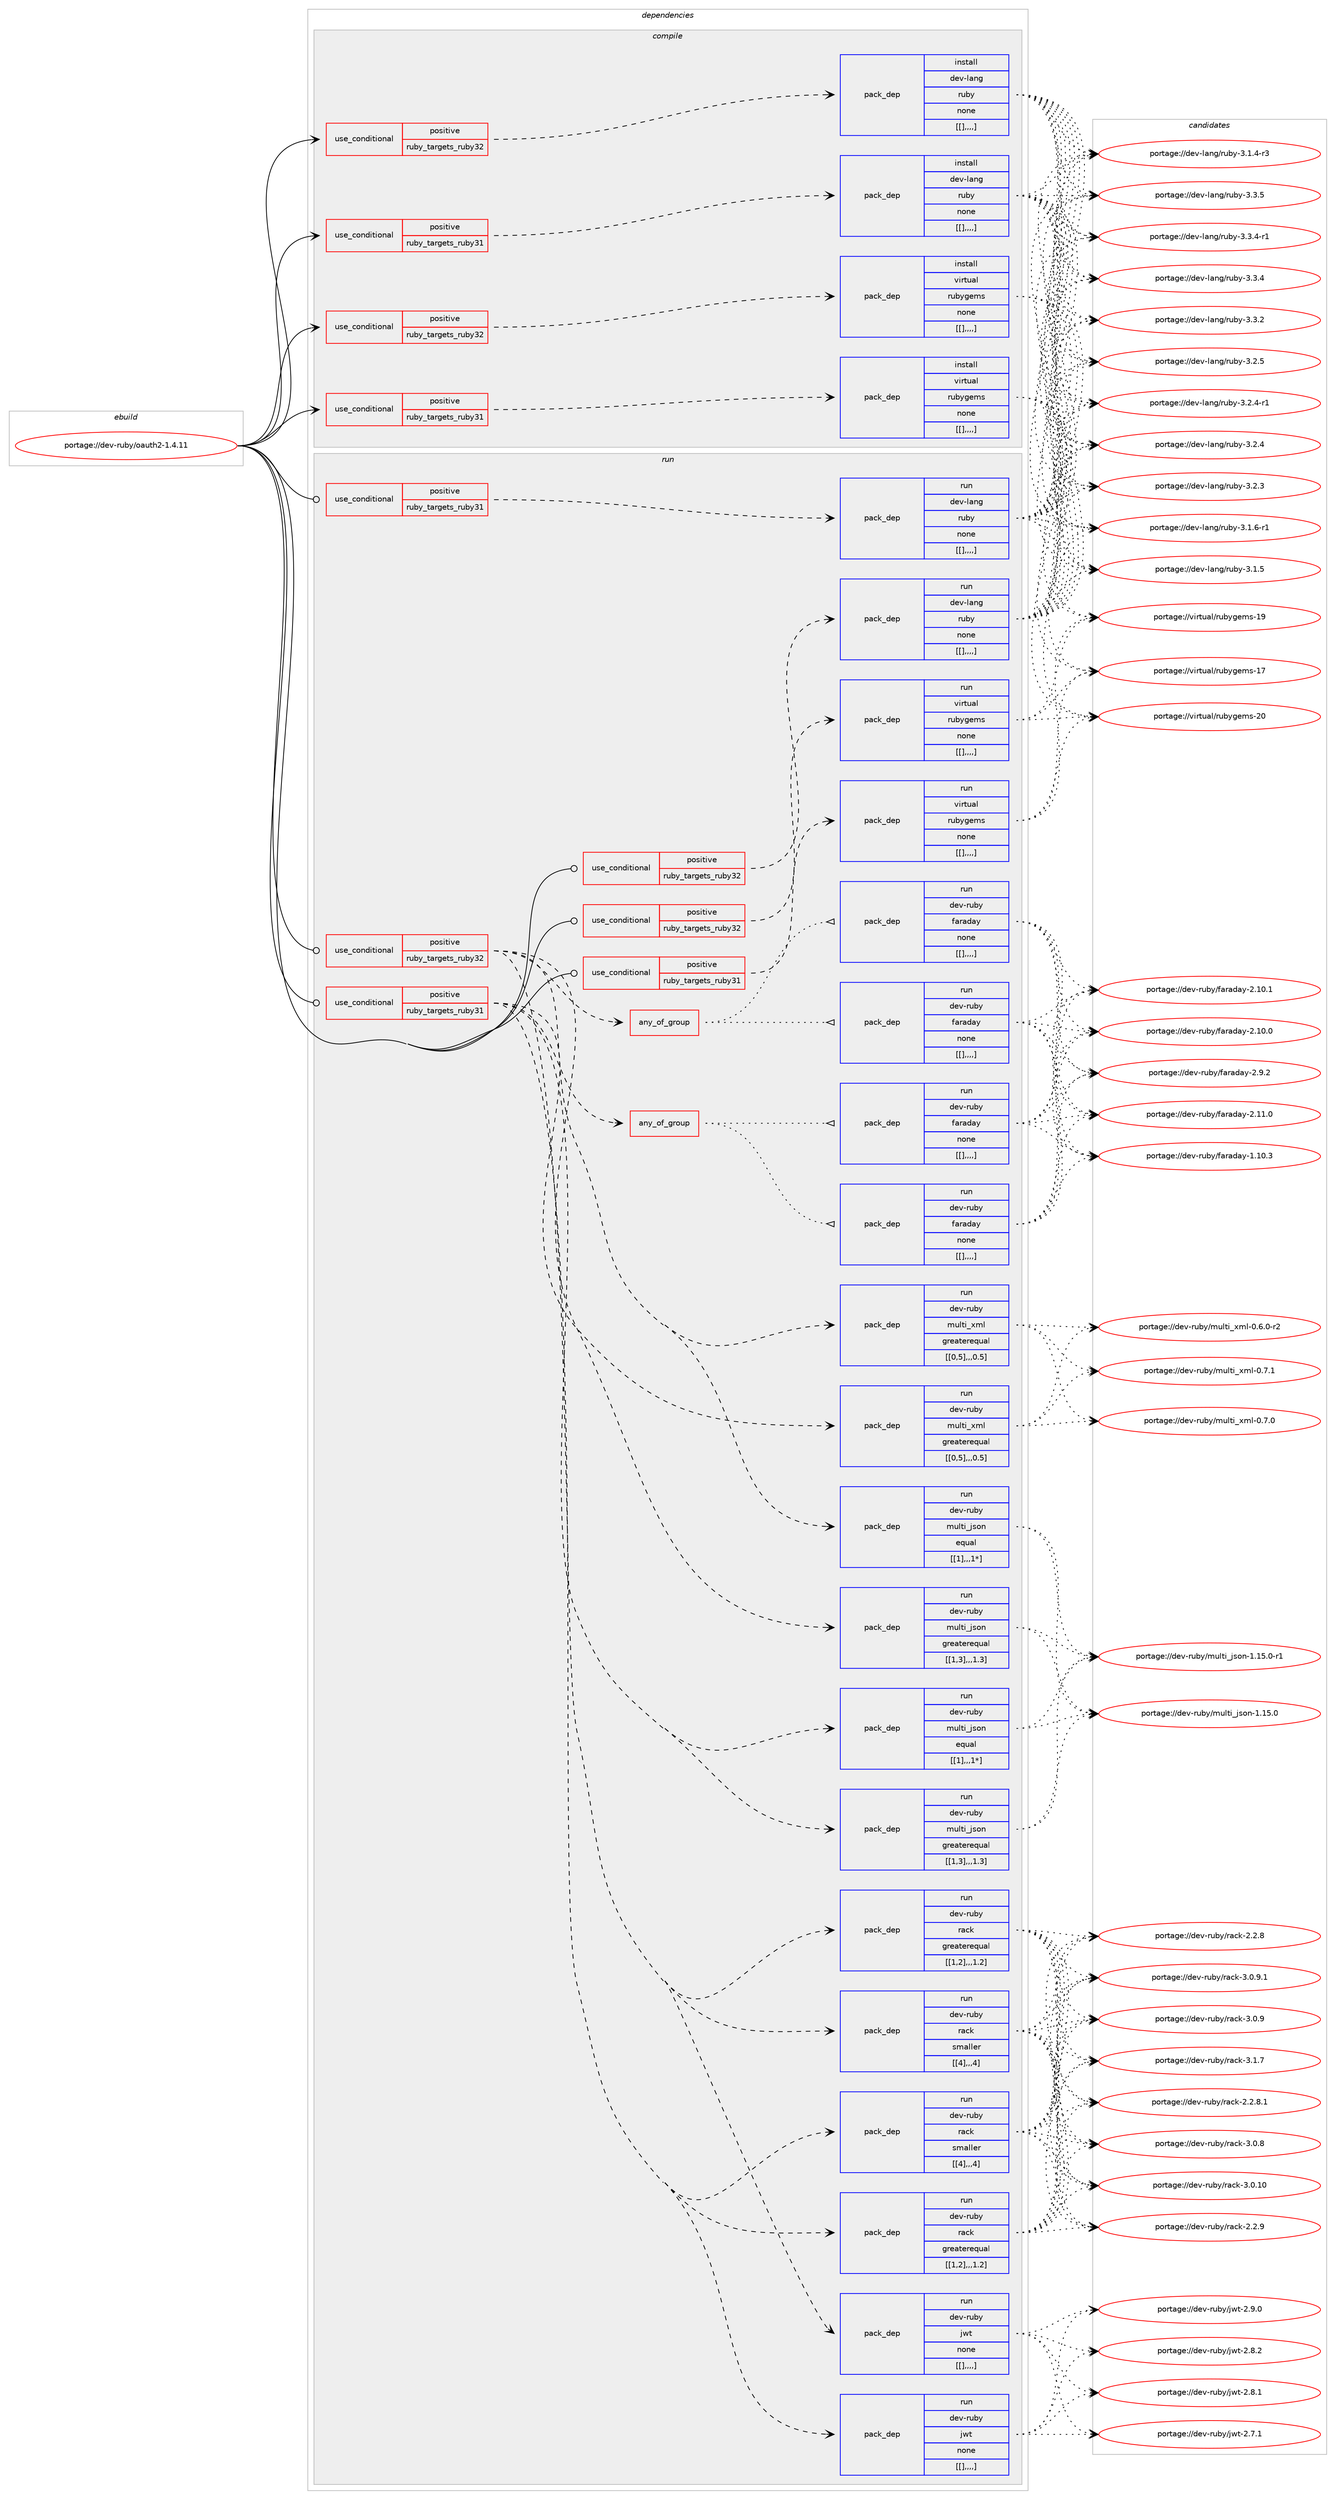 digraph prolog {

# *************
# Graph options
# *************

newrank=true;
concentrate=true;
compound=true;
graph [rankdir=LR,fontname=Helvetica,fontsize=10,ranksep=1.5];#, ranksep=2.5, nodesep=0.2];
edge  [arrowhead=vee];
node  [fontname=Helvetica,fontsize=10];

# **********
# The ebuild
# **********

subgraph cluster_leftcol {
color=gray;
label=<<i>ebuild</i>>;
id [label="portage://dev-ruby/oauth2-1.4.11", color=red, width=4, href="../dev-ruby/oauth2-1.4.11.svg"];
}

# ****************
# The dependencies
# ****************

subgraph cluster_midcol {
color=gray;
label=<<i>dependencies</i>>;
subgraph cluster_compile {
fillcolor="#eeeeee";
style=filled;
label=<<i>compile</i>>;
subgraph cond54265 {
dependency197457 [label=<<TABLE BORDER="0" CELLBORDER="1" CELLSPACING="0" CELLPADDING="4"><TR><TD ROWSPAN="3" CELLPADDING="10">use_conditional</TD></TR><TR><TD>positive</TD></TR><TR><TD>ruby_targets_ruby31</TD></TR></TABLE>>, shape=none, color=red];
subgraph pack141853 {
dependency197458 [label=<<TABLE BORDER="0" CELLBORDER="1" CELLSPACING="0" CELLPADDING="4" WIDTH="220"><TR><TD ROWSPAN="6" CELLPADDING="30">pack_dep</TD></TR><TR><TD WIDTH="110">install</TD></TR><TR><TD>dev-lang</TD></TR><TR><TD>ruby</TD></TR><TR><TD>none</TD></TR><TR><TD>[[],,,,]</TD></TR></TABLE>>, shape=none, color=blue];
}
dependency197457:e -> dependency197458:w [weight=20,style="dashed",arrowhead="vee"];
}
id:e -> dependency197457:w [weight=20,style="solid",arrowhead="vee"];
subgraph cond54266 {
dependency197459 [label=<<TABLE BORDER="0" CELLBORDER="1" CELLSPACING="0" CELLPADDING="4"><TR><TD ROWSPAN="3" CELLPADDING="10">use_conditional</TD></TR><TR><TD>positive</TD></TR><TR><TD>ruby_targets_ruby31</TD></TR></TABLE>>, shape=none, color=red];
subgraph pack141854 {
dependency197460 [label=<<TABLE BORDER="0" CELLBORDER="1" CELLSPACING="0" CELLPADDING="4" WIDTH="220"><TR><TD ROWSPAN="6" CELLPADDING="30">pack_dep</TD></TR><TR><TD WIDTH="110">install</TD></TR><TR><TD>virtual</TD></TR><TR><TD>rubygems</TD></TR><TR><TD>none</TD></TR><TR><TD>[[],,,,]</TD></TR></TABLE>>, shape=none, color=blue];
}
dependency197459:e -> dependency197460:w [weight=20,style="dashed",arrowhead="vee"];
}
id:e -> dependency197459:w [weight=20,style="solid",arrowhead="vee"];
subgraph cond54267 {
dependency197461 [label=<<TABLE BORDER="0" CELLBORDER="1" CELLSPACING="0" CELLPADDING="4"><TR><TD ROWSPAN="3" CELLPADDING="10">use_conditional</TD></TR><TR><TD>positive</TD></TR><TR><TD>ruby_targets_ruby32</TD></TR></TABLE>>, shape=none, color=red];
subgraph pack141855 {
dependency197462 [label=<<TABLE BORDER="0" CELLBORDER="1" CELLSPACING="0" CELLPADDING="4" WIDTH="220"><TR><TD ROWSPAN="6" CELLPADDING="30">pack_dep</TD></TR><TR><TD WIDTH="110">install</TD></TR><TR><TD>dev-lang</TD></TR><TR><TD>ruby</TD></TR><TR><TD>none</TD></TR><TR><TD>[[],,,,]</TD></TR></TABLE>>, shape=none, color=blue];
}
dependency197461:e -> dependency197462:w [weight=20,style="dashed",arrowhead="vee"];
}
id:e -> dependency197461:w [weight=20,style="solid",arrowhead="vee"];
subgraph cond54268 {
dependency197463 [label=<<TABLE BORDER="0" CELLBORDER="1" CELLSPACING="0" CELLPADDING="4"><TR><TD ROWSPAN="3" CELLPADDING="10">use_conditional</TD></TR><TR><TD>positive</TD></TR><TR><TD>ruby_targets_ruby32</TD></TR></TABLE>>, shape=none, color=red];
subgraph pack141856 {
dependency197464 [label=<<TABLE BORDER="0" CELLBORDER="1" CELLSPACING="0" CELLPADDING="4" WIDTH="220"><TR><TD ROWSPAN="6" CELLPADDING="30">pack_dep</TD></TR><TR><TD WIDTH="110">install</TD></TR><TR><TD>virtual</TD></TR><TR><TD>rubygems</TD></TR><TR><TD>none</TD></TR><TR><TD>[[],,,,]</TD></TR></TABLE>>, shape=none, color=blue];
}
dependency197463:e -> dependency197464:w [weight=20,style="dashed",arrowhead="vee"];
}
id:e -> dependency197463:w [weight=20,style="solid",arrowhead="vee"];
}
subgraph cluster_compileandrun {
fillcolor="#eeeeee";
style=filled;
label=<<i>compile and run</i>>;
}
subgraph cluster_run {
fillcolor="#eeeeee";
style=filled;
label=<<i>run</i>>;
subgraph cond54269 {
dependency197465 [label=<<TABLE BORDER="0" CELLBORDER="1" CELLSPACING="0" CELLPADDING="4"><TR><TD ROWSPAN="3" CELLPADDING="10">use_conditional</TD></TR><TR><TD>positive</TD></TR><TR><TD>ruby_targets_ruby31</TD></TR></TABLE>>, shape=none, color=red];
subgraph any1189 {
dependency197466 [label=<<TABLE BORDER="0" CELLBORDER="1" CELLSPACING="0" CELLPADDING="4"><TR><TD CELLPADDING="10">any_of_group</TD></TR></TABLE>>, shape=none, color=red];subgraph pack141857 {
dependency197467 [label=<<TABLE BORDER="0" CELLBORDER="1" CELLSPACING="0" CELLPADDING="4" WIDTH="220"><TR><TD ROWSPAN="6" CELLPADDING="30">pack_dep</TD></TR><TR><TD WIDTH="110">run</TD></TR><TR><TD>dev-ruby</TD></TR><TR><TD>faraday</TD></TR><TR><TD>none</TD></TR><TR><TD>[[],,,,]</TD></TR></TABLE>>, shape=none, color=blue];
}
dependency197466:e -> dependency197467:w [weight=20,style="dotted",arrowhead="oinv"];
subgraph pack141858 {
dependency197468 [label=<<TABLE BORDER="0" CELLBORDER="1" CELLSPACING="0" CELLPADDING="4" WIDTH="220"><TR><TD ROWSPAN="6" CELLPADDING="30">pack_dep</TD></TR><TR><TD WIDTH="110">run</TD></TR><TR><TD>dev-ruby</TD></TR><TR><TD>faraday</TD></TR><TR><TD>none</TD></TR><TR><TD>[[],,,,]</TD></TR></TABLE>>, shape=none, color=blue];
}
dependency197466:e -> dependency197468:w [weight=20,style="dotted",arrowhead="oinv"];
}
dependency197465:e -> dependency197466:w [weight=20,style="dashed",arrowhead="vee"];
subgraph pack141859 {
dependency197469 [label=<<TABLE BORDER="0" CELLBORDER="1" CELLSPACING="0" CELLPADDING="4" WIDTH="220"><TR><TD ROWSPAN="6" CELLPADDING="30">pack_dep</TD></TR><TR><TD WIDTH="110">run</TD></TR><TR><TD>dev-ruby</TD></TR><TR><TD>jwt</TD></TR><TR><TD>none</TD></TR><TR><TD>[[],,,,]</TD></TR></TABLE>>, shape=none, color=blue];
}
dependency197465:e -> dependency197469:w [weight=20,style="dashed",arrowhead="vee"];
subgraph pack141860 {
dependency197470 [label=<<TABLE BORDER="0" CELLBORDER="1" CELLSPACING="0" CELLPADDING="4" WIDTH="220"><TR><TD ROWSPAN="6" CELLPADDING="30">pack_dep</TD></TR><TR><TD WIDTH="110">run</TD></TR><TR><TD>dev-ruby</TD></TR><TR><TD>multi_json</TD></TR><TR><TD>greaterequal</TD></TR><TR><TD>[[1,3],,,1.3]</TD></TR></TABLE>>, shape=none, color=blue];
}
dependency197465:e -> dependency197470:w [weight=20,style="dashed",arrowhead="vee"];
subgraph pack141861 {
dependency197471 [label=<<TABLE BORDER="0" CELLBORDER="1" CELLSPACING="0" CELLPADDING="4" WIDTH="220"><TR><TD ROWSPAN="6" CELLPADDING="30">pack_dep</TD></TR><TR><TD WIDTH="110">run</TD></TR><TR><TD>dev-ruby</TD></TR><TR><TD>multi_json</TD></TR><TR><TD>equal</TD></TR><TR><TD>[[1],,,1*]</TD></TR></TABLE>>, shape=none, color=blue];
}
dependency197465:e -> dependency197471:w [weight=20,style="dashed",arrowhead="vee"];
subgraph pack141862 {
dependency197472 [label=<<TABLE BORDER="0" CELLBORDER="1" CELLSPACING="0" CELLPADDING="4" WIDTH="220"><TR><TD ROWSPAN="6" CELLPADDING="30">pack_dep</TD></TR><TR><TD WIDTH="110">run</TD></TR><TR><TD>dev-ruby</TD></TR><TR><TD>multi_xml</TD></TR><TR><TD>greaterequal</TD></TR><TR><TD>[[0,5],,,0.5]</TD></TR></TABLE>>, shape=none, color=blue];
}
dependency197465:e -> dependency197472:w [weight=20,style="dashed",arrowhead="vee"];
subgraph pack141863 {
dependency197473 [label=<<TABLE BORDER="0" CELLBORDER="1" CELLSPACING="0" CELLPADDING="4" WIDTH="220"><TR><TD ROWSPAN="6" CELLPADDING="30">pack_dep</TD></TR><TR><TD WIDTH="110">run</TD></TR><TR><TD>dev-ruby</TD></TR><TR><TD>rack</TD></TR><TR><TD>greaterequal</TD></TR><TR><TD>[[1,2],,,1.2]</TD></TR></TABLE>>, shape=none, color=blue];
}
dependency197465:e -> dependency197473:w [weight=20,style="dashed",arrowhead="vee"];
subgraph pack141864 {
dependency197474 [label=<<TABLE BORDER="0" CELLBORDER="1" CELLSPACING="0" CELLPADDING="4" WIDTH="220"><TR><TD ROWSPAN="6" CELLPADDING="30">pack_dep</TD></TR><TR><TD WIDTH="110">run</TD></TR><TR><TD>dev-ruby</TD></TR><TR><TD>rack</TD></TR><TR><TD>smaller</TD></TR><TR><TD>[[4],,,4]</TD></TR></TABLE>>, shape=none, color=blue];
}
dependency197465:e -> dependency197474:w [weight=20,style="dashed",arrowhead="vee"];
}
id:e -> dependency197465:w [weight=20,style="solid",arrowhead="odot"];
subgraph cond54270 {
dependency197475 [label=<<TABLE BORDER="0" CELLBORDER="1" CELLSPACING="0" CELLPADDING="4"><TR><TD ROWSPAN="3" CELLPADDING="10">use_conditional</TD></TR><TR><TD>positive</TD></TR><TR><TD>ruby_targets_ruby31</TD></TR></TABLE>>, shape=none, color=red];
subgraph pack141865 {
dependency197476 [label=<<TABLE BORDER="0" CELLBORDER="1" CELLSPACING="0" CELLPADDING="4" WIDTH="220"><TR><TD ROWSPAN="6" CELLPADDING="30">pack_dep</TD></TR><TR><TD WIDTH="110">run</TD></TR><TR><TD>dev-lang</TD></TR><TR><TD>ruby</TD></TR><TR><TD>none</TD></TR><TR><TD>[[],,,,]</TD></TR></TABLE>>, shape=none, color=blue];
}
dependency197475:e -> dependency197476:w [weight=20,style="dashed",arrowhead="vee"];
}
id:e -> dependency197475:w [weight=20,style="solid",arrowhead="odot"];
subgraph cond54271 {
dependency197477 [label=<<TABLE BORDER="0" CELLBORDER="1" CELLSPACING="0" CELLPADDING="4"><TR><TD ROWSPAN="3" CELLPADDING="10">use_conditional</TD></TR><TR><TD>positive</TD></TR><TR><TD>ruby_targets_ruby31</TD></TR></TABLE>>, shape=none, color=red];
subgraph pack141866 {
dependency197478 [label=<<TABLE BORDER="0" CELLBORDER="1" CELLSPACING="0" CELLPADDING="4" WIDTH="220"><TR><TD ROWSPAN="6" CELLPADDING="30">pack_dep</TD></TR><TR><TD WIDTH="110">run</TD></TR><TR><TD>virtual</TD></TR><TR><TD>rubygems</TD></TR><TR><TD>none</TD></TR><TR><TD>[[],,,,]</TD></TR></TABLE>>, shape=none, color=blue];
}
dependency197477:e -> dependency197478:w [weight=20,style="dashed",arrowhead="vee"];
}
id:e -> dependency197477:w [weight=20,style="solid",arrowhead="odot"];
subgraph cond54272 {
dependency197479 [label=<<TABLE BORDER="0" CELLBORDER="1" CELLSPACING="0" CELLPADDING="4"><TR><TD ROWSPAN="3" CELLPADDING="10">use_conditional</TD></TR><TR><TD>positive</TD></TR><TR><TD>ruby_targets_ruby32</TD></TR></TABLE>>, shape=none, color=red];
subgraph any1190 {
dependency197480 [label=<<TABLE BORDER="0" CELLBORDER="1" CELLSPACING="0" CELLPADDING="4"><TR><TD CELLPADDING="10">any_of_group</TD></TR></TABLE>>, shape=none, color=red];subgraph pack141867 {
dependency197481 [label=<<TABLE BORDER="0" CELLBORDER="1" CELLSPACING="0" CELLPADDING="4" WIDTH="220"><TR><TD ROWSPAN="6" CELLPADDING="30">pack_dep</TD></TR><TR><TD WIDTH="110">run</TD></TR><TR><TD>dev-ruby</TD></TR><TR><TD>faraday</TD></TR><TR><TD>none</TD></TR><TR><TD>[[],,,,]</TD></TR></TABLE>>, shape=none, color=blue];
}
dependency197480:e -> dependency197481:w [weight=20,style="dotted",arrowhead="oinv"];
subgraph pack141868 {
dependency197482 [label=<<TABLE BORDER="0" CELLBORDER="1" CELLSPACING="0" CELLPADDING="4" WIDTH="220"><TR><TD ROWSPAN="6" CELLPADDING="30">pack_dep</TD></TR><TR><TD WIDTH="110">run</TD></TR><TR><TD>dev-ruby</TD></TR><TR><TD>faraday</TD></TR><TR><TD>none</TD></TR><TR><TD>[[],,,,]</TD></TR></TABLE>>, shape=none, color=blue];
}
dependency197480:e -> dependency197482:w [weight=20,style="dotted",arrowhead="oinv"];
}
dependency197479:e -> dependency197480:w [weight=20,style="dashed",arrowhead="vee"];
subgraph pack141869 {
dependency197483 [label=<<TABLE BORDER="0" CELLBORDER="1" CELLSPACING="0" CELLPADDING="4" WIDTH="220"><TR><TD ROWSPAN="6" CELLPADDING="30">pack_dep</TD></TR><TR><TD WIDTH="110">run</TD></TR><TR><TD>dev-ruby</TD></TR><TR><TD>jwt</TD></TR><TR><TD>none</TD></TR><TR><TD>[[],,,,]</TD></TR></TABLE>>, shape=none, color=blue];
}
dependency197479:e -> dependency197483:w [weight=20,style="dashed",arrowhead="vee"];
subgraph pack141870 {
dependency197484 [label=<<TABLE BORDER="0" CELLBORDER="1" CELLSPACING="0" CELLPADDING="4" WIDTH="220"><TR><TD ROWSPAN="6" CELLPADDING="30">pack_dep</TD></TR><TR><TD WIDTH="110">run</TD></TR><TR><TD>dev-ruby</TD></TR><TR><TD>multi_json</TD></TR><TR><TD>greaterequal</TD></TR><TR><TD>[[1,3],,,1.3]</TD></TR></TABLE>>, shape=none, color=blue];
}
dependency197479:e -> dependency197484:w [weight=20,style="dashed",arrowhead="vee"];
subgraph pack141871 {
dependency197485 [label=<<TABLE BORDER="0" CELLBORDER="1" CELLSPACING="0" CELLPADDING="4" WIDTH="220"><TR><TD ROWSPAN="6" CELLPADDING="30">pack_dep</TD></TR><TR><TD WIDTH="110">run</TD></TR><TR><TD>dev-ruby</TD></TR><TR><TD>multi_json</TD></TR><TR><TD>equal</TD></TR><TR><TD>[[1],,,1*]</TD></TR></TABLE>>, shape=none, color=blue];
}
dependency197479:e -> dependency197485:w [weight=20,style="dashed",arrowhead="vee"];
subgraph pack141872 {
dependency197486 [label=<<TABLE BORDER="0" CELLBORDER="1" CELLSPACING="0" CELLPADDING="4" WIDTH="220"><TR><TD ROWSPAN="6" CELLPADDING="30">pack_dep</TD></TR><TR><TD WIDTH="110">run</TD></TR><TR><TD>dev-ruby</TD></TR><TR><TD>multi_xml</TD></TR><TR><TD>greaterequal</TD></TR><TR><TD>[[0,5],,,0.5]</TD></TR></TABLE>>, shape=none, color=blue];
}
dependency197479:e -> dependency197486:w [weight=20,style="dashed",arrowhead="vee"];
subgraph pack141873 {
dependency197487 [label=<<TABLE BORDER="0" CELLBORDER="1" CELLSPACING="0" CELLPADDING="4" WIDTH="220"><TR><TD ROWSPAN="6" CELLPADDING="30">pack_dep</TD></TR><TR><TD WIDTH="110">run</TD></TR><TR><TD>dev-ruby</TD></TR><TR><TD>rack</TD></TR><TR><TD>greaterequal</TD></TR><TR><TD>[[1,2],,,1.2]</TD></TR></TABLE>>, shape=none, color=blue];
}
dependency197479:e -> dependency197487:w [weight=20,style="dashed",arrowhead="vee"];
subgraph pack141874 {
dependency197488 [label=<<TABLE BORDER="0" CELLBORDER="1" CELLSPACING="0" CELLPADDING="4" WIDTH="220"><TR><TD ROWSPAN="6" CELLPADDING="30">pack_dep</TD></TR><TR><TD WIDTH="110">run</TD></TR><TR><TD>dev-ruby</TD></TR><TR><TD>rack</TD></TR><TR><TD>smaller</TD></TR><TR><TD>[[4],,,4]</TD></TR></TABLE>>, shape=none, color=blue];
}
dependency197479:e -> dependency197488:w [weight=20,style="dashed",arrowhead="vee"];
}
id:e -> dependency197479:w [weight=20,style="solid",arrowhead="odot"];
subgraph cond54273 {
dependency197489 [label=<<TABLE BORDER="0" CELLBORDER="1" CELLSPACING="0" CELLPADDING="4"><TR><TD ROWSPAN="3" CELLPADDING="10">use_conditional</TD></TR><TR><TD>positive</TD></TR><TR><TD>ruby_targets_ruby32</TD></TR></TABLE>>, shape=none, color=red];
subgraph pack141875 {
dependency197490 [label=<<TABLE BORDER="0" CELLBORDER="1" CELLSPACING="0" CELLPADDING="4" WIDTH="220"><TR><TD ROWSPAN="6" CELLPADDING="30">pack_dep</TD></TR><TR><TD WIDTH="110">run</TD></TR><TR><TD>dev-lang</TD></TR><TR><TD>ruby</TD></TR><TR><TD>none</TD></TR><TR><TD>[[],,,,]</TD></TR></TABLE>>, shape=none, color=blue];
}
dependency197489:e -> dependency197490:w [weight=20,style="dashed",arrowhead="vee"];
}
id:e -> dependency197489:w [weight=20,style="solid",arrowhead="odot"];
subgraph cond54274 {
dependency197491 [label=<<TABLE BORDER="0" CELLBORDER="1" CELLSPACING="0" CELLPADDING="4"><TR><TD ROWSPAN="3" CELLPADDING="10">use_conditional</TD></TR><TR><TD>positive</TD></TR><TR><TD>ruby_targets_ruby32</TD></TR></TABLE>>, shape=none, color=red];
subgraph pack141876 {
dependency197492 [label=<<TABLE BORDER="0" CELLBORDER="1" CELLSPACING="0" CELLPADDING="4" WIDTH="220"><TR><TD ROWSPAN="6" CELLPADDING="30">pack_dep</TD></TR><TR><TD WIDTH="110">run</TD></TR><TR><TD>virtual</TD></TR><TR><TD>rubygems</TD></TR><TR><TD>none</TD></TR><TR><TD>[[],,,,]</TD></TR></TABLE>>, shape=none, color=blue];
}
dependency197491:e -> dependency197492:w [weight=20,style="dashed",arrowhead="vee"];
}
id:e -> dependency197491:w [weight=20,style="solid",arrowhead="odot"];
}
}

# **************
# The candidates
# **************

subgraph cluster_choices {
rank=same;
color=gray;
label=<<i>candidates</i>>;

subgraph choice141853 {
color=black;
nodesep=1;
choice10010111845108971101034711411798121455146514653 [label="portage://dev-lang/ruby-3.3.5", color=red, width=4,href="../dev-lang/ruby-3.3.5.svg"];
choice100101118451089711010347114117981214551465146524511449 [label="portage://dev-lang/ruby-3.3.4-r1", color=red, width=4,href="../dev-lang/ruby-3.3.4-r1.svg"];
choice10010111845108971101034711411798121455146514652 [label="portage://dev-lang/ruby-3.3.4", color=red, width=4,href="../dev-lang/ruby-3.3.4.svg"];
choice10010111845108971101034711411798121455146514650 [label="portage://dev-lang/ruby-3.3.2", color=red, width=4,href="../dev-lang/ruby-3.3.2.svg"];
choice10010111845108971101034711411798121455146504653 [label="portage://dev-lang/ruby-3.2.5", color=red, width=4,href="../dev-lang/ruby-3.2.5.svg"];
choice100101118451089711010347114117981214551465046524511449 [label="portage://dev-lang/ruby-3.2.4-r1", color=red, width=4,href="../dev-lang/ruby-3.2.4-r1.svg"];
choice10010111845108971101034711411798121455146504652 [label="portage://dev-lang/ruby-3.2.4", color=red, width=4,href="../dev-lang/ruby-3.2.4.svg"];
choice10010111845108971101034711411798121455146504651 [label="portage://dev-lang/ruby-3.2.3", color=red, width=4,href="../dev-lang/ruby-3.2.3.svg"];
choice100101118451089711010347114117981214551464946544511449 [label="portage://dev-lang/ruby-3.1.6-r1", color=red, width=4,href="../dev-lang/ruby-3.1.6-r1.svg"];
choice10010111845108971101034711411798121455146494653 [label="portage://dev-lang/ruby-3.1.5", color=red, width=4,href="../dev-lang/ruby-3.1.5.svg"];
choice100101118451089711010347114117981214551464946524511451 [label="portage://dev-lang/ruby-3.1.4-r3", color=red, width=4,href="../dev-lang/ruby-3.1.4-r3.svg"];
dependency197458:e -> choice10010111845108971101034711411798121455146514653:w [style=dotted,weight="100"];
dependency197458:e -> choice100101118451089711010347114117981214551465146524511449:w [style=dotted,weight="100"];
dependency197458:e -> choice10010111845108971101034711411798121455146514652:w [style=dotted,weight="100"];
dependency197458:e -> choice10010111845108971101034711411798121455146514650:w [style=dotted,weight="100"];
dependency197458:e -> choice10010111845108971101034711411798121455146504653:w [style=dotted,weight="100"];
dependency197458:e -> choice100101118451089711010347114117981214551465046524511449:w [style=dotted,weight="100"];
dependency197458:e -> choice10010111845108971101034711411798121455146504652:w [style=dotted,weight="100"];
dependency197458:e -> choice10010111845108971101034711411798121455146504651:w [style=dotted,weight="100"];
dependency197458:e -> choice100101118451089711010347114117981214551464946544511449:w [style=dotted,weight="100"];
dependency197458:e -> choice10010111845108971101034711411798121455146494653:w [style=dotted,weight="100"];
dependency197458:e -> choice100101118451089711010347114117981214551464946524511451:w [style=dotted,weight="100"];
}
subgraph choice141854 {
color=black;
nodesep=1;
choice118105114116117971084711411798121103101109115455048 [label="portage://virtual/rubygems-20", color=red, width=4,href="../virtual/rubygems-20.svg"];
choice118105114116117971084711411798121103101109115454957 [label="portage://virtual/rubygems-19", color=red, width=4,href="../virtual/rubygems-19.svg"];
choice118105114116117971084711411798121103101109115454955 [label="portage://virtual/rubygems-17", color=red, width=4,href="../virtual/rubygems-17.svg"];
dependency197460:e -> choice118105114116117971084711411798121103101109115455048:w [style=dotted,weight="100"];
dependency197460:e -> choice118105114116117971084711411798121103101109115454957:w [style=dotted,weight="100"];
dependency197460:e -> choice118105114116117971084711411798121103101109115454955:w [style=dotted,weight="100"];
}
subgraph choice141855 {
color=black;
nodesep=1;
choice10010111845108971101034711411798121455146514653 [label="portage://dev-lang/ruby-3.3.5", color=red, width=4,href="../dev-lang/ruby-3.3.5.svg"];
choice100101118451089711010347114117981214551465146524511449 [label="portage://dev-lang/ruby-3.3.4-r1", color=red, width=4,href="../dev-lang/ruby-3.3.4-r1.svg"];
choice10010111845108971101034711411798121455146514652 [label="portage://dev-lang/ruby-3.3.4", color=red, width=4,href="../dev-lang/ruby-3.3.4.svg"];
choice10010111845108971101034711411798121455146514650 [label="portage://dev-lang/ruby-3.3.2", color=red, width=4,href="../dev-lang/ruby-3.3.2.svg"];
choice10010111845108971101034711411798121455146504653 [label="portage://dev-lang/ruby-3.2.5", color=red, width=4,href="../dev-lang/ruby-3.2.5.svg"];
choice100101118451089711010347114117981214551465046524511449 [label="portage://dev-lang/ruby-3.2.4-r1", color=red, width=4,href="../dev-lang/ruby-3.2.4-r1.svg"];
choice10010111845108971101034711411798121455146504652 [label="portage://dev-lang/ruby-3.2.4", color=red, width=4,href="../dev-lang/ruby-3.2.4.svg"];
choice10010111845108971101034711411798121455146504651 [label="portage://dev-lang/ruby-3.2.3", color=red, width=4,href="../dev-lang/ruby-3.2.3.svg"];
choice100101118451089711010347114117981214551464946544511449 [label="portage://dev-lang/ruby-3.1.6-r1", color=red, width=4,href="../dev-lang/ruby-3.1.6-r1.svg"];
choice10010111845108971101034711411798121455146494653 [label="portage://dev-lang/ruby-3.1.5", color=red, width=4,href="../dev-lang/ruby-3.1.5.svg"];
choice100101118451089711010347114117981214551464946524511451 [label="portage://dev-lang/ruby-3.1.4-r3", color=red, width=4,href="../dev-lang/ruby-3.1.4-r3.svg"];
dependency197462:e -> choice10010111845108971101034711411798121455146514653:w [style=dotted,weight="100"];
dependency197462:e -> choice100101118451089711010347114117981214551465146524511449:w [style=dotted,weight="100"];
dependency197462:e -> choice10010111845108971101034711411798121455146514652:w [style=dotted,weight="100"];
dependency197462:e -> choice10010111845108971101034711411798121455146514650:w [style=dotted,weight="100"];
dependency197462:e -> choice10010111845108971101034711411798121455146504653:w [style=dotted,weight="100"];
dependency197462:e -> choice100101118451089711010347114117981214551465046524511449:w [style=dotted,weight="100"];
dependency197462:e -> choice10010111845108971101034711411798121455146504652:w [style=dotted,weight="100"];
dependency197462:e -> choice10010111845108971101034711411798121455146504651:w [style=dotted,weight="100"];
dependency197462:e -> choice100101118451089711010347114117981214551464946544511449:w [style=dotted,weight="100"];
dependency197462:e -> choice10010111845108971101034711411798121455146494653:w [style=dotted,weight="100"];
dependency197462:e -> choice100101118451089711010347114117981214551464946524511451:w [style=dotted,weight="100"];
}
subgraph choice141856 {
color=black;
nodesep=1;
choice118105114116117971084711411798121103101109115455048 [label="portage://virtual/rubygems-20", color=red, width=4,href="../virtual/rubygems-20.svg"];
choice118105114116117971084711411798121103101109115454957 [label="portage://virtual/rubygems-19", color=red, width=4,href="../virtual/rubygems-19.svg"];
choice118105114116117971084711411798121103101109115454955 [label="portage://virtual/rubygems-17", color=red, width=4,href="../virtual/rubygems-17.svg"];
dependency197464:e -> choice118105114116117971084711411798121103101109115455048:w [style=dotted,weight="100"];
dependency197464:e -> choice118105114116117971084711411798121103101109115454957:w [style=dotted,weight="100"];
dependency197464:e -> choice118105114116117971084711411798121103101109115454955:w [style=dotted,weight="100"];
}
subgraph choice141857 {
color=black;
nodesep=1;
choice10010111845114117981214710297114971009712145504649494648 [label="portage://dev-ruby/faraday-2.11.0", color=red, width=4,href="../dev-ruby/faraday-2.11.0.svg"];
choice10010111845114117981214710297114971009712145504649484649 [label="portage://dev-ruby/faraday-2.10.1", color=red, width=4,href="../dev-ruby/faraday-2.10.1.svg"];
choice10010111845114117981214710297114971009712145504649484648 [label="portage://dev-ruby/faraday-2.10.0", color=red, width=4,href="../dev-ruby/faraday-2.10.0.svg"];
choice100101118451141179812147102971149710097121455046574650 [label="portage://dev-ruby/faraday-2.9.2", color=red, width=4,href="../dev-ruby/faraday-2.9.2.svg"];
choice10010111845114117981214710297114971009712145494649484651 [label="portage://dev-ruby/faraday-1.10.3", color=red, width=4,href="../dev-ruby/faraday-1.10.3.svg"];
dependency197467:e -> choice10010111845114117981214710297114971009712145504649494648:w [style=dotted,weight="100"];
dependency197467:e -> choice10010111845114117981214710297114971009712145504649484649:w [style=dotted,weight="100"];
dependency197467:e -> choice10010111845114117981214710297114971009712145504649484648:w [style=dotted,weight="100"];
dependency197467:e -> choice100101118451141179812147102971149710097121455046574650:w [style=dotted,weight="100"];
dependency197467:e -> choice10010111845114117981214710297114971009712145494649484651:w [style=dotted,weight="100"];
}
subgraph choice141858 {
color=black;
nodesep=1;
choice10010111845114117981214710297114971009712145504649494648 [label="portage://dev-ruby/faraday-2.11.0", color=red, width=4,href="../dev-ruby/faraday-2.11.0.svg"];
choice10010111845114117981214710297114971009712145504649484649 [label="portage://dev-ruby/faraday-2.10.1", color=red, width=4,href="../dev-ruby/faraday-2.10.1.svg"];
choice10010111845114117981214710297114971009712145504649484648 [label="portage://dev-ruby/faraday-2.10.0", color=red, width=4,href="../dev-ruby/faraday-2.10.0.svg"];
choice100101118451141179812147102971149710097121455046574650 [label="portage://dev-ruby/faraday-2.9.2", color=red, width=4,href="../dev-ruby/faraday-2.9.2.svg"];
choice10010111845114117981214710297114971009712145494649484651 [label="portage://dev-ruby/faraday-1.10.3", color=red, width=4,href="../dev-ruby/faraday-1.10.3.svg"];
dependency197468:e -> choice10010111845114117981214710297114971009712145504649494648:w [style=dotted,weight="100"];
dependency197468:e -> choice10010111845114117981214710297114971009712145504649484649:w [style=dotted,weight="100"];
dependency197468:e -> choice10010111845114117981214710297114971009712145504649484648:w [style=dotted,weight="100"];
dependency197468:e -> choice100101118451141179812147102971149710097121455046574650:w [style=dotted,weight="100"];
dependency197468:e -> choice10010111845114117981214710297114971009712145494649484651:w [style=dotted,weight="100"];
}
subgraph choice141859 {
color=black;
nodesep=1;
choice100101118451141179812147106119116455046574648 [label="portage://dev-ruby/jwt-2.9.0", color=red, width=4,href="../dev-ruby/jwt-2.9.0.svg"];
choice100101118451141179812147106119116455046564650 [label="portage://dev-ruby/jwt-2.8.2", color=red, width=4,href="../dev-ruby/jwt-2.8.2.svg"];
choice100101118451141179812147106119116455046564649 [label="portage://dev-ruby/jwt-2.8.1", color=red, width=4,href="../dev-ruby/jwt-2.8.1.svg"];
choice100101118451141179812147106119116455046554649 [label="portage://dev-ruby/jwt-2.7.1", color=red, width=4,href="../dev-ruby/jwt-2.7.1.svg"];
dependency197469:e -> choice100101118451141179812147106119116455046574648:w [style=dotted,weight="100"];
dependency197469:e -> choice100101118451141179812147106119116455046564650:w [style=dotted,weight="100"];
dependency197469:e -> choice100101118451141179812147106119116455046564649:w [style=dotted,weight="100"];
dependency197469:e -> choice100101118451141179812147106119116455046554649:w [style=dotted,weight="100"];
}
subgraph choice141860 {
color=black;
nodesep=1;
choice10010111845114117981214710911710811610595106115111110454946495346484511449 [label="portage://dev-ruby/multi_json-1.15.0-r1", color=red, width=4,href="../dev-ruby/multi_json-1.15.0-r1.svg"];
choice1001011184511411798121471091171081161059510611511111045494649534648 [label="portage://dev-ruby/multi_json-1.15.0", color=red, width=4,href="../dev-ruby/multi_json-1.15.0.svg"];
dependency197470:e -> choice10010111845114117981214710911710811610595106115111110454946495346484511449:w [style=dotted,weight="100"];
dependency197470:e -> choice1001011184511411798121471091171081161059510611511111045494649534648:w [style=dotted,weight="100"];
}
subgraph choice141861 {
color=black;
nodesep=1;
choice10010111845114117981214710911710811610595106115111110454946495346484511449 [label="portage://dev-ruby/multi_json-1.15.0-r1", color=red, width=4,href="../dev-ruby/multi_json-1.15.0-r1.svg"];
choice1001011184511411798121471091171081161059510611511111045494649534648 [label="portage://dev-ruby/multi_json-1.15.0", color=red, width=4,href="../dev-ruby/multi_json-1.15.0.svg"];
dependency197471:e -> choice10010111845114117981214710911710811610595106115111110454946495346484511449:w [style=dotted,weight="100"];
dependency197471:e -> choice1001011184511411798121471091171081161059510611511111045494649534648:w [style=dotted,weight="100"];
}
subgraph choice141862 {
color=black;
nodesep=1;
choice10010111845114117981214710911710811610595120109108454846554649 [label="portage://dev-ruby/multi_xml-0.7.1", color=red, width=4,href="../dev-ruby/multi_xml-0.7.1.svg"];
choice10010111845114117981214710911710811610595120109108454846554648 [label="portage://dev-ruby/multi_xml-0.7.0", color=red, width=4,href="../dev-ruby/multi_xml-0.7.0.svg"];
choice100101118451141179812147109117108116105951201091084548465446484511450 [label="portage://dev-ruby/multi_xml-0.6.0-r2", color=red, width=4,href="../dev-ruby/multi_xml-0.6.0-r2.svg"];
dependency197472:e -> choice10010111845114117981214710911710811610595120109108454846554649:w [style=dotted,weight="100"];
dependency197472:e -> choice10010111845114117981214710911710811610595120109108454846554648:w [style=dotted,weight="100"];
dependency197472:e -> choice100101118451141179812147109117108116105951201091084548465446484511450:w [style=dotted,weight="100"];
}
subgraph choice141863 {
color=black;
nodesep=1;
choice1001011184511411798121471149799107455146494655 [label="portage://dev-ruby/rack-3.1.7", color=red, width=4,href="../dev-ruby/rack-3.1.7.svg"];
choice100101118451141179812147114979910745514648464948 [label="portage://dev-ruby/rack-3.0.10", color=red, width=4,href="../dev-ruby/rack-3.0.10.svg"];
choice10010111845114117981214711497991074551464846574649 [label="portage://dev-ruby/rack-3.0.9.1", color=red, width=4,href="../dev-ruby/rack-3.0.9.1.svg"];
choice1001011184511411798121471149799107455146484657 [label="portage://dev-ruby/rack-3.0.9", color=red, width=4,href="../dev-ruby/rack-3.0.9.svg"];
choice1001011184511411798121471149799107455146484656 [label="portage://dev-ruby/rack-3.0.8", color=red, width=4,href="../dev-ruby/rack-3.0.8.svg"];
choice1001011184511411798121471149799107455046504657 [label="portage://dev-ruby/rack-2.2.9", color=red, width=4,href="../dev-ruby/rack-2.2.9.svg"];
choice10010111845114117981214711497991074550465046564649 [label="portage://dev-ruby/rack-2.2.8.1", color=red, width=4,href="../dev-ruby/rack-2.2.8.1.svg"];
choice1001011184511411798121471149799107455046504656 [label="portage://dev-ruby/rack-2.2.8", color=red, width=4,href="../dev-ruby/rack-2.2.8.svg"];
dependency197473:e -> choice1001011184511411798121471149799107455146494655:w [style=dotted,weight="100"];
dependency197473:e -> choice100101118451141179812147114979910745514648464948:w [style=dotted,weight="100"];
dependency197473:e -> choice10010111845114117981214711497991074551464846574649:w [style=dotted,weight="100"];
dependency197473:e -> choice1001011184511411798121471149799107455146484657:w [style=dotted,weight="100"];
dependency197473:e -> choice1001011184511411798121471149799107455146484656:w [style=dotted,weight="100"];
dependency197473:e -> choice1001011184511411798121471149799107455046504657:w [style=dotted,weight="100"];
dependency197473:e -> choice10010111845114117981214711497991074550465046564649:w [style=dotted,weight="100"];
dependency197473:e -> choice1001011184511411798121471149799107455046504656:w [style=dotted,weight="100"];
}
subgraph choice141864 {
color=black;
nodesep=1;
choice1001011184511411798121471149799107455146494655 [label="portage://dev-ruby/rack-3.1.7", color=red, width=4,href="../dev-ruby/rack-3.1.7.svg"];
choice100101118451141179812147114979910745514648464948 [label="portage://dev-ruby/rack-3.0.10", color=red, width=4,href="../dev-ruby/rack-3.0.10.svg"];
choice10010111845114117981214711497991074551464846574649 [label="portage://dev-ruby/rack-3.0.9.1", color=red, width=4,href="../dev-ruby/rack-3.0.9.1.svg"];
choice1001011184511411798121471149799107455146484657 [label="portage://dev-ruby/rack-3.0.9", color=red, width=4,href="../dev-ruby/rack-3.0.9.svg"];
choice1001011184511411798121471149799107455146484656 [label="portage://dev-ruby/rack-3.0.8", color=red, width=4,href="../dev-ruby/rack-3.0.8.svg"];
choice1001011184511411798121471149799107455046504657 [label="portage://dev-ruby/rack-2.2.9", color=red, width=4,href="../dev-ruby/rack-2.2.9.svg"];
choice10010111845114117981214711497991074550465046564649 [label="portage://dev-ruby/rack-2.2.8.1", color=red, width=4,href="../dev-ruby/rack-2.2.8.1.svg"];
choice1001011184511411798121471149799107455046504656 [label="portage://dev-ruby/rack-2.2.8", color=red, width=4,href="../dev-ruby/rack-2.2.8.svg"];
dependency197474:e -> choice1001011184511411798121471149799107455146494655:w [style=dotted,weight="100"];
dependency197474:e -> choice100101118451141179812147114979910745514648464948:w [style=dotted,weight="100"];
dependency197474:e -> choice10010111845114117981214711497991074551464846574649:w [style=dotted,weight="100"];
dependency197474:e -> choice1001011184511411798121471149799107455146484657:w [style=dotted,weight="100"];
dependency197474:e -> choice1001011184511411798121471149799107455146484656:w [style=dotted,weight="100"];
dependency197474:e -> choice1001011184511411798121471149799107455046504657:w [style=dotted,weight="100"];
dependency197474:e -> choice10010111845114117981214711497991074550465046564649:w [style=dotted,weight="100"];
dependency197474:e -> choice1001011184511411798121471149799107455046504656:w [style=dotted,weight="100"];
}
subgraph choice141865 {
color=black;
nodesep=1;
choice10010111845108971101034711411798121455146514653 [label="portage://dev-lang/ruby-3.3.5", color=red, width=4,href="../dev-lang/ruby-3.3.5.svg"];
choice100101118451089711010347114117981214551465146524511449 [label="portage://dev-lang/ruby-3.3.4-r1", color=red, width=4,href="../dev-lang/ruby-3.3.4-r1.svg"];
choice10010111845108971101034711411798121455146514652 [label="portage://dev-lang/ruby-3.3.4", color=red, width=4,href="../dev-lang/ruby-3.3.4.svg"];
choice10010111845108971101034711411798121455146514650 [label="portage://dev-lang/ruby-3.3.2", color=red, width=4,href="../dev-lang/ruby-3.3.2.svg"];
choice10010111845108971101034711411798121455146504653 [label="portage://dev-lang/ruby-3.2.5", color=red, width=4,href="../dev-lang/ruby-3.2.5.svg"];
choice100101118451089711010347114117981214551465046524511449 [label="portage://dev-lang/ruby-3.2.4-r1", color=red, width=4,href="../dev-lang/ruby-3.2.4-r1.svg"];
choice10010111845108971101034711411798121455146504652 [label="portage://dev-lang/ruby-3.2.4", color=red, width=4,href="../dev-lang/ruby-3.2.4.svg"];
choice10010111845108971101034711411798121455146504651 [label="portage://dev-lang/ruby-3.2.3", color=red, width=4,href="../dev-lang/ruby-3.2.3.svg"];
choice100101118451089711010347114117981214551464946544511449 [label="portage://dev-lang/ruby-3.1.6-r1", color=red, width=4,href="../dev-lang/ruby-3.1.6-r1.svg"];
choice10010111845108971101034711411798121455146494653 [label="portage://dev-lang/ruby-3.1.5", color=red, width=4,href="../dev-lang/ruby-3.1.5.svg"];
choice100101118451089711010347114117981214551464946524511451 [label="portage://dev-lang/ruby-3.1.4-r3", color=red, width=4,href="../dev-lang/ruby-3.1.4-r3.svg"];
dependency197476:e -> choice10010111845108971101034711411798121455146514653:w [style=dotted,weight="100"];
dependency197476:e -> choice100101118451089711010347114117981214551465146524511449:w [style=dotted,weight="100"];
dependency197476:e -> choice10010111845108971101034711411798121455146514652:w [style=dotted,weight="100"];
dependency197476:e -> choice10010111845108971101034711411798121455146514650:w [style=dotted,weight="100"];
dependency197476:e -> choice10010111845108971101034711411798121455146504653:w [style=dotted,weight="100"];
dependency197476:e -> choice100101118451089711010347114117981214551465046524511449:w [style=dotted,weight="100"];
dependency197476:e -> choice10010111845108971101034711411798121455146504652:w [style=dotted,weight="100"];
dependency197476:e -> choice10010111845108971101034711411798121455146504651:w [style=dotted,weight="100"];
dependency197476:e -> choice100101118451089711010347114117981214551464946544511449:w [style=dotted,weight="100"];
dependency197476:e -> choice10010111845108971101034711411798121455146494653:w [style=dotted,weight="100"];
dependency197476:e -> choice100101118451089711010347114117981214551464946524511451:w [style=dotted,weight="100"];
}
subgraph choice141866 {
color=black;
nodesep=1;
choice118105114116117971084711411798121103101109115455048 [label="portage://virtual/rubygems-20", color=red, width=4,href="../virtual/rubygems-20.svg"];
choice118105114116117971084711411798121103101109115454957 [label="portage://virtual/rubygems-19", color=red, width=4,href="../virtual/rubygems-19.svg"];
choice118105114116117971084711411798121103101109115454955 [label="portage://virtual/rubygems-17", color=red, width=4,href="../virtual/rubygems-17.svg"];
dependency197478:e -> choice118105114116117971084711411798121103101109115455048:w [style=dotted,weight="100"];
dependency197478:e -> choice118105114116117971084711411798121103101109115454957:w [style=dotted,weight="100"];
dependency197478:e -> choice118105114116117971084711411798121103101109115454955:w [style=dotted,weight="100"];
}
subgraph choice141867 {
color=black;
nodesep=1;
choice10010111845114117981214710297114971009712145504649494648 [label="portage://dev-ruby/faraday-2.11.0", color=red, width=4,href="../dev-ruby/faraday-2.11.0.svg"];
choice10010111845114117981214710297114971009712145504649484649 [label="portage://dev-ruby/faraday-2.10.1", color=red, width=4,href="../dev-ruby/faraday-2.10.1.svg"];
choice10010111845114117981214710297114971009712145504649484648 [label="portage://dev-ruby/faraday-2.10.0", color=red, width=4,href="../dev-ruby/faraday-2.10.0.svg"];
choice100101118451141179812147102971149710097121455046574650 [label="portage://dev-ruby/faraday-2.9.2", color=red, width=4,href="../dev-ruby/faraday-2.9.2.svg"];
choice10010111845114117981214710297114971009712145494649484651 [label="portage://dev-ruby/faraday-1.10.3", color=red, width=4,href="../dev-ruby/faraday-1.10.3.svg"];
dependency197481:e -> choice10010111845114117981214710297114971009712145504649494648:w [style=dotted,weight="100"];
dependency197481:e -> choice10010111845114117981214710297114971009712145504649484649:w [style=dotted,weight="100"];
dependency197481:e -> choice10010111845114117981214710297114971009712145504649484648:w [style=dotted,weight="100"];
dependency197481:e -> choice100101118451141179812147102971149710097121455046574650:w [style=dotted,weight="100"];
dependency197481:e -> choice10010111845114117981214710297114971009712145494649484651:w [style=dotted,weight="100"];
}
subgraph choice141868 {
color=black;
nodesep=1;
choice10010111845114117981214710297114971009712145504649494648 [label="portage://dev-ruby/faraday-2.11.0", color=red, width=4,href="../dev-ruby/faraday-2.11.0.svg"];
choice10010111845114117981214710297114971009712145504649484649 [label="portage://dev-ruby/faraday-2.10.1", color=red, width=4,href="../dev-ruby/faraday-2.10.1.svg"];
choice10010111845114117981214710297114971009712145504649484648 [label="portage://dev-ruby/faraday-2.10.0", color=red, width=4,href="../dev-ruby/faraday-2.10.0.svg"];
choice100101118451141179812147102971149710097121455046574650 [label="portage://dev-ruby/faraday-2.9.2", color=red, width=4,href="../dev-ruby/faraday-2.9.2.svg"];
choice10010111845114117981214710297114971009712145494649484651 [label="portage://dev-ruby/faraday-1.10.3", color=red, width=4,href="../dev-ruby/faraday-1.10.3.svg"];
dependency197482:e -> choice10010111845114117981214710297114971009712145504649494648:w [style=dotted,weight="100"];
dependency197482:e -> choice10010111845114117981214710297114971009712145504649484649:w [style=dotted,weight="100"];
dependency197482:e -> choice10010111845114117981214710297114971009712145504649484648:w [style=dotted,weight="100"];
dependency197482:e -> choice100101118451141179812147102971149710097121455046574650:w [style=dotted,weight="100"];
dependency197482:e -> choice10010111845114117981214710297114971009712145494649484651:w [style=dotted,weight="100"];
}
subgraph choice141869 {
color=black;
nodesep=1;
choice100101118451141179812147106119116455046574648 [label="portage://dev-ruby/jwt-2.9.0", color=red, width=4,href="../dev-ruby/jwt-2.9.0.svg"];
choice100101118451141179812147106119116455046564650 [label="portage://dev-ruby/jwt-2.8.2", color=red, width=4,href="../dev-ruby/jwt-2.8.2.svg"];
choice100101118451141179812147106119116455046564649 [label="portage://dev-ruby/jwt-2.8.1", color=red, width=4,href="../dev-ruby/jwt-2.8.1.svg"];
choice100101118451141179812147106119116455046554649 [label="portage://dev-ruby/jwt-2.7.1", color=red, width=4,href="../dev-ruby/jwt-2.7.1.svg"];
dependency197483:e -> choice100101118451141179812147106119116455046574648:w [style=dotted,weight="100"];
dependency197483:e -> choice100101118451141179812147106119116455046564650:w [style=dotted,weight="100"];
dependency197483:e -> choice100101118451141179812147106119116455046564649:w [style=dotted,weight="100"];
dependency197483:e -> choice100101118451141179812147106119116455046554649:w [style=dotted,weight="100"];
}
subgraph choice141870 {
color=black;
nodesep=1;
choice10010111845114117981214710911710811610595106115111110454946495346484511449 [label="portage://dev-ruby/multi_json-1.15.0-r1", color=red, width=4,href="../dev-ruby/multi_json-1.15.0-r1.svg"];
choice1001011184511411798121471091171081161059510611511111045494649534648 [label="portage://dev-ruby/multi_json-1.15.0", color=red, width=4,href="../dev-ruby/multi_json-1.15.0.svg"];
dependency197484:e -> choice10010111845114117981214710911710811610595106115111110454946495346484511449:w [style=dotted,weight="100"];
dependency197484:e -> choice1001011184511411798121471091171081161059510611511111045494649534648:w [style=dotted,weight="100"];
}
subgraph choice141871 {
color=black;
nodesep=1;
choice10010111845114117981214710911710811610595106115111110454946495346484511449 [label="portage://dev-ruby/multi_json-1.15.0-r1", color=red, width=4,href="../dev-ruby/multi_json-1.15.0-r1.svg"];
choice1001011184511411798121471091171081161059510611511111045494649534648 [label="portage://dev-ruby/multi_json-1.15.0", color=red, width=4,href="../dev-ruby/multi_json-1.15.0.svg"];
dependency197485:e -> choice10010111845114117981214710911710811610595106115111110454946495346484511449:w [style=dotted,weight="100"];
dependency197485:e -> choice1001011184511411798121471091171081161059510611511111045494649534648:w [style=dotted,weight="100"];
}
subgraph choice141872 {
color=black;
nodesep=1;
choice10010111845114117981214710911710811610595120109108454846554649 [label="portage://dev-ruby/multi_xml-0.7.1", color=red, width=4,href="../dev-ruby/multi_xml-0.7.1.svg"];
choice10010111845114117981214710911710811610595120109108454846554648 [label="portage://dev-ruby/multi_xml-0.7.0", color=red, width=4,href="../dev-ruby/multi_xml-0.7.0.svg"];
choice100101118451141179812147109117108116105951201091084548465446484511450 [label="portage://dev-ruby/multi_xml-0.6.0-r2", color=red, width=4,href="../dev-ruby/multi_xml-0.6.0-r2.svg"];
dependency197486:e -> choice10010111845114117981214710911710811610595120109108454846554649:w [style=dotted,weight="100"];
dependency197486:e -> choice10010111845114117981214710911710811610595120109108454846554648:w [style=dotted,weight="100"];
dependency197486:e -> choice100101118451141179812147109117108116105951201091084548465446484511450:w [style=dotted,weight="100"];
}
subgraph choice141873 {
color=black;
nodesep=1;
choice1001011184511411798121471149799107455146494655 [label="portage://dev-ruby/rack-3.1.7", color=red, width=4,href="../dev-ruby/rack-3.1.7.svg"];
choice100101118451141179812147114979910745514648464948 [label="portage://dev-ruby/rack-3.0.10", color=red, width=4,href="../dev-ruby/rack-3.0.10.svg"];
choice10010111845114117981214711497991074551464846574649 [label="portage://dev-ruby/rack-3.0.9.1", color=red, width=4,href="../dev-ruby/rack-3.0.9.1.svg"];
choice1001011184511411798121471149799107455146484657 [label="portage://dev-ruby/rack-3.0.9", color=red, width=4,href="../dev-ruby/rack-3.0.9.svg"];
choice1001011184511411798121471149799107455146484656 [label="portage://dev-ruby/rack-3.0.8", color=red, width=4,href="../dev-ruby/rack-3.0.8.svg"];
choice1001011184511411798121471149799107455046504657 [label="portage://dev-ruby/rack-2.2.9", color=red, width=4,href="../dev-ruby/rack-2.2.9.svg"];
choice10010111845114117981214711497991074550465046564649 [label="portage://dev-ruby/rack-2.2.8.1", color=red, width=4,href="../dev-ruby/rack-2.2.8.1.svg"];
choice1001011184511411798121471149799107455046504656 [label="portage://dev-ruby/rack-2.2.8", color=red, width=4,href="../dev-ruby/rack-2.2.8.svg"];
dependency197487:e -> choice1001011184511411798121471149799107455146494655:w [style=dotted,weight="100"];
dependency197487:e -> choice100101118451141179812147114979910745514648464948:w [style=dotted,weight="100"];
dependency197487:e -> choice10010111845114117981214711497991074551464846574649:w [style=dotted,weight="100"];
dependency197487:e -> choice1001011184511411798121471149799107455146484657:w [style=dotted,weight="100"];
dependency197487:e -> choice1001011184511411798121471149799107455146484656:w [style=dotted,weight="100"];
dependency197487:e -> choice1001011184511411798121471149799107455046504657:w [style=dotted,weight="100"];
dependency197487:e -> choice10010111845114117981214711497991074550465046564649:w [style=dotted,weight="100"];
dependency197487:e -> choice1001011184511411798121471149799107455046504656:w [style=dotted,weight="100"];
}
subgraph choice141874 {
color=black;
nodesep=1;
choice1001011184511411798121471149799107455146494655 [label="portage://dev-ruby/rack-3.1.7", color=red, width=4,href="../dev-ruby/rack-3.1.7.svg"];
choice100101118451141179812147114979910745514648464948 [label="portage://dev-ruby/rack-3.0.10", color=red, width=4,href="../dev-ruby/rack-3.0.10.svg"];
choice10010111845114117981214711497991074551464846574649 [label="portage://dev-ruby/rack-3.0.9.1", color=red, width=4,href="../dev-ruby/rack-3.0.9.1.svg"];
choice1001011184511411798121471149799107455146484657 [label="portage://dev-ruby/rack-3.0.9", color=red, width=4,href="../dev-ruby/rack-3.0.9.svg"];
choice1001011184511411798121471149799107455146484656 [label="portage://dev-ruby/rack-3.0.8", color=red, width=4,href="../dev-ruby/rack-3.0.8.svg"];
choice1001011184511411798121471149799107455046504657 [label="portage://dev-ruby/rack-2.2.9", color=red, width=4,href="../dev-ruby/rack-2.2.9.svg"];
choice10010111845114117981214711497991074550465046564649 [label="portage://dev-ruby/rack-2.2.8.1", color=red, width=4,href="../dev-ruby/rack-2.2.8.1.svg"];
choice1001011184511411798121471149799107455046504656 [label="portage://dev-ruby/rack-2.2.8", color=red, width=4,href="../dev-ruby/rack-2.2.8.svg"];
dependency197488:e -> choice1001011184511411798121471149799107455146494655:w [style=dotted,weight="100"];
dependency197488:e -> choice100101118451141179812147114979910745514648464948:w [style=dotted,weight="100"];
dependency197488:e -> choice10010111845114117981214711497991074551464846574649:w [style=dotted,weight="100"];
dependency197488:e -> choice1001011184511411798121471149799107455146484657:w [style=dotted,weight="100"];
dependency197488:e -> choice1001011184511411798121471149799107455146484656:w [style=dotted,weight="100"];
dependency197488:e -> choice1001011184511411798121471149799107455046504657:w [style=dotted,weight="100"];
dependency197488:e -> choice10010111845114117981214711497991074550465046564649:w [style=dotted,weight="100"];
dependency197488:e -> choice1001011184511411798121471149799107455046504656:w [style=dotted,weight="100"];
}
subgraph choice141875 {
color=black;
nodesep=1;
choice10010111845108971101034711411798121455146514653 [label="portage://dev-lang/ruby-3.3.5", color=red, width=4,href="../dev-lang/ruby-3.3.5.svg"];
choice100101118451089711010347114117981214551465146524511449 [label="portage://dev-lang/ruby-3.3.4-r1", color=red, width=4,href="../dev-lang/ruby-3.3.4-r1.svg"];
choice10010111845108971101034711411798121455146514652 [label="portage://dev-lang/ruby-3.3.4", color=red, width=4,href="../dev-lang/ruby-3.3.4.svg"];
choice10010111845108971101034711411798121455146514650 [label="portage://dev-lang/ruby-3.3.2", color=red, width=4,href="../dev-lang/ruby-3.3.2.svg"];
choice10010111845108971101034711411798121455146504653 [label="portage://dev-lang/ruby-3.2.5", color=red, width=4,href="../dev-lang/ruby-3.2.5.svg"];
choice100101118451089711010347114117981214551465046524511449 [label="portage://dev-lang/ruby-3.2.4-r1", color=red, width=4,href="../dev-lang/ruby-3.2.4-r1.svg"];
choice10010111845108971101034711411798121455146504652 [label="portage://dev-lang/ruby-3.2.4", color=red, width=4,href="../dev-lang/ruby-3.2.4.svg"];
choice10010111845108971101034711411798121455146504651 [label="portage://dev-lang/ruby-3.2.3", color=red, width=4,href="../dev-lang/ruby-3.2.3.svg"];
choice100101118451089711010347114117981214551464946544511449 [label="portage://dev-lang/ruby-3.1.6-r1", color=red, width=4,href="../dev-lang/ruby-3.1.6-r1.svg"];
choice10010111845108971101034711411798121455146494653 [label="portage://dev-lang/ruby-3.1.5", color=red, width=4,href="../dev-lang/ruby-3.1.5.svg"];
choice100101118451089711010347114117981214551464946524511451 [label="portage://dev-lang/ruby-3.1.4-r3", color=red, width=4,href="../dev-lang/ruby-3.1.4-r3.svg"];
dependency197490:e -> choice10010111845108971101034711411798121455146514653:w [style=dotted,weight="100"];
dependency197490:e -> choice100101118451089711010347114117981214551465146524511449:w [style=dotted,weight="100"];
dependency197490:e -> choice10010111845108971101034711411798121455146514652:w [style=dotted,weight="100"];
dependency197490:e -> choice10010111845108971101034711411798121455146514650:w [style=dotted,weight="100"];
dependency197490:e -> choice10010111845108971101034711411798121455146504653:w [style=dotted,weight="100"];
dependency197490:e -> choice100101118451089711010347114117981214551465046524511449:w [style=dotted,weight="100"];
dependency197490:e -> choice10010111845108971101034711411798121455146504652:w [style=dotted,weight="100"];
dependency197490:e -> choice10010111845108971101034711411798121455146504651:w [style=dotted,weight="100"];
dependency197490:e -> choice100101118451089711010347114117981214551464946544511449:w [style=dotted,weight="100"];
dependency197490:e -> choice10010111845108971101034711411798121455146494653:w [style=dotted,weight="100"];
dependency197490:e -> choice100101118451089711010347114117981214551464946524511451:w [style=dotted,weight="100"];
}
subgraph choice141876 {
color=black;
nodesep=1;
choice118105114116117971084711411798121103101109115455048 [label="portage://virtual/rubygems-20", color=red, width=4,href="../virtual/rubygems-20.svg"];
choice118105114116117971084711411798121103101109115454957 [label="portage://virtual/rubygems-19", color=red, width=4,href="../virtual/rubygems-19.svg"];
choice118105114116117971084711411798121103101109115454955 [label="portage://virtual/rubygems-17", color=red, width=4,href="../virtual/rubygems-17.svg"];
dependency197492:e -> choice118105114116117971084711411798121103101109115455048:w [style=dotted,weight="100"];
dependency197492:e -> choice118105114116117971084711411798121103101109115454957:w [style=dotted,weight="100"];
dependency197492:e -> choice118105114116117971084711411798121103101109115454955:w [style=dotted,weight="100"];
}
}

}
